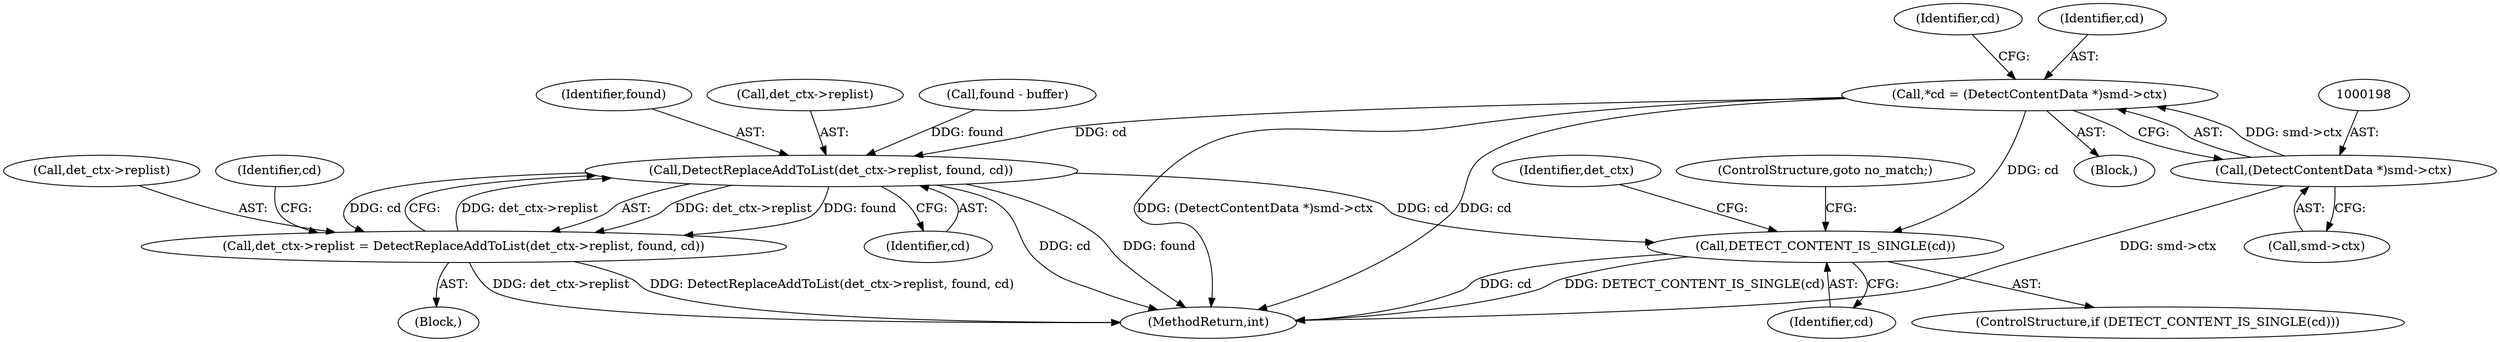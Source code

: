 digraph "0_suricata_47afc577ff763150f9b47f10331f5ef9eb847a57@pointer" {
"1000195" [label="(Call,*cd = (DetectContentData *)smd->ctx)"];
"1000197" [label="(Call,(DetectContentData *)smd->ctx)"];
"1000713" [label="(Call,DETECT_CONTENT_IS_SINGLE(cd))"];
"1000761" [label="(Call,DetectReplaceAddToList(det_ctx->replist, found, cd))"];
"1000757" [label="(Call,det_ctx->replist = DetectReplaceAddToList(det_ctx->replist, found, cd))"];
"1000761" [label="(Call,DetectReplaceAddToList(det_ctx->replist, found, cd))"];
"1000758" [label="(Call,det_ctx->replist)"];
"1000756" [label="(Block,)"];
"1000195" [label="(Call,*cd = (DetectContentData *)smd->ctx)"];
"1000714" [label="(Identifier,cd)"];
"1000728" [label="(Call,found - buffer)"];
"1000757" [label="(Call,det_ctx->replist = DetectReplaceAddToList(det_ctx->replist, found, cd))"];
"1000712" [label="(ControlStructure,if (DETECT_CONTENT_IS_SINGLE(cd)))"];
"1000776" [label="(Identifier,cd)"];
"1000765" [label="(Identifier,found)"];
"1000197" [label="(Call,(DetectContentData *)smd->ctx)"];
"1000762" [label="(Call,det_ctx->replist)"];
"1000717" [label="(Identifier,det_ctx)"];
"1000206" [label="(Identifier,cd)"];
"1000196" [label="(Identifier,cd)"];
"1000713" [label="(Call,DETECT_CONTENT_IS_SINGLE(cd))"];
"1000720" [label="(ControlStructure,goto no_match;)"];
"1001542" [label="(MethodReturn,int)"];
"1000193" [label="(Block,)"];
"1000199" [label="(Call,smd->ctx)"];
"1000766" [label="(Identifier,cd)"];
"1000195" -> "1000193"  [label="AST: "];
"1000195" -> "1000197"  [label="CFG: "];
"1000196" -> "1000195"  [label="AST: "];
"1000197" -> "1000195"  [label="AST: "];
"1000206" -> "1000195"  [label="CFG: "];
"1000195" -> "1001542"  [label="DDG: (DetectContentData *)smd->ctx"];
"1000195" -> "1001542"  [label="DDG: cd"];
"1000197" -> "1000195"  [label="DDG: smd->ctx"];
"1000195" -> "1000713"  [label="DDG: cd"];
"1000195" -> "1000761"  [label="DDG: cd"];
"1000197" -> "1000199"  [label="CFG: "];
"1000198" -> "1000197"  [label="AST: "];
"1000199" -> "1000197"  [label="AST: "];
"1000197" -> "1001542"  [label="DDG: smd->ctx"];
"1000713" -> "1000712"  [label="AST: "];
"1000713" -> "1000714"  [label="CFG: "];
"1000714" -> "1000713"  [label="AST: "];
"1000717" -> "1000713"  [label="CFG: "];
"1000720" -> "1000713"  [label="CFG: "];
"1000713" -> "1001542"  [label="DDG: cd"];
"1000713" -> "1001542"  [label="DDG: DETECT_CONTENT_IS_SINGLE(cd)"];
"1000761" -> "1000713"  [label="DDG: cd"];
"1000761" -> "1000757"  [label="AST: "];
"1000761" -> "1000766"  [label="CFG: "];
"1000762" -> "1000761"  [label="AST: "];
"1000765" -> "1000761"  [label="AST: "];
"1000766" -> "1000761"  [label="AST: "];
"1000757" -> "1000761"  [label="CFG: "];
"1000761" -> "1001542"  [label="DDG: cd"];
"1000761" -> "1001542"  [label="DDG: found"];
"1000761" -> "1000757"  [label="DDG: det_ctx->replist"];
"1000761" -> "1000757"  [label="DDG: found"];
"1000761" -> "1000757"  [label="DDG: cd"];
"1000757" -> "1000761"  [label="DDG: det_ctx->replist"];
"1000728" -> "1000761"  [label="DDG: found"];
"1000757" -> "1000756"  [label="AST: "];
"1000758" -> "1000757"  [label="AST: "];
"1000776" -> "1000757"  [label="CFG: "];
"1000757" -> "1001542"  [label="DDG: det_ctx->replist"];
"1000757" -> "1001542"  [label="DDG: DetectReplaceAddToList(det_ctx->replist, found, cd)"];
}
